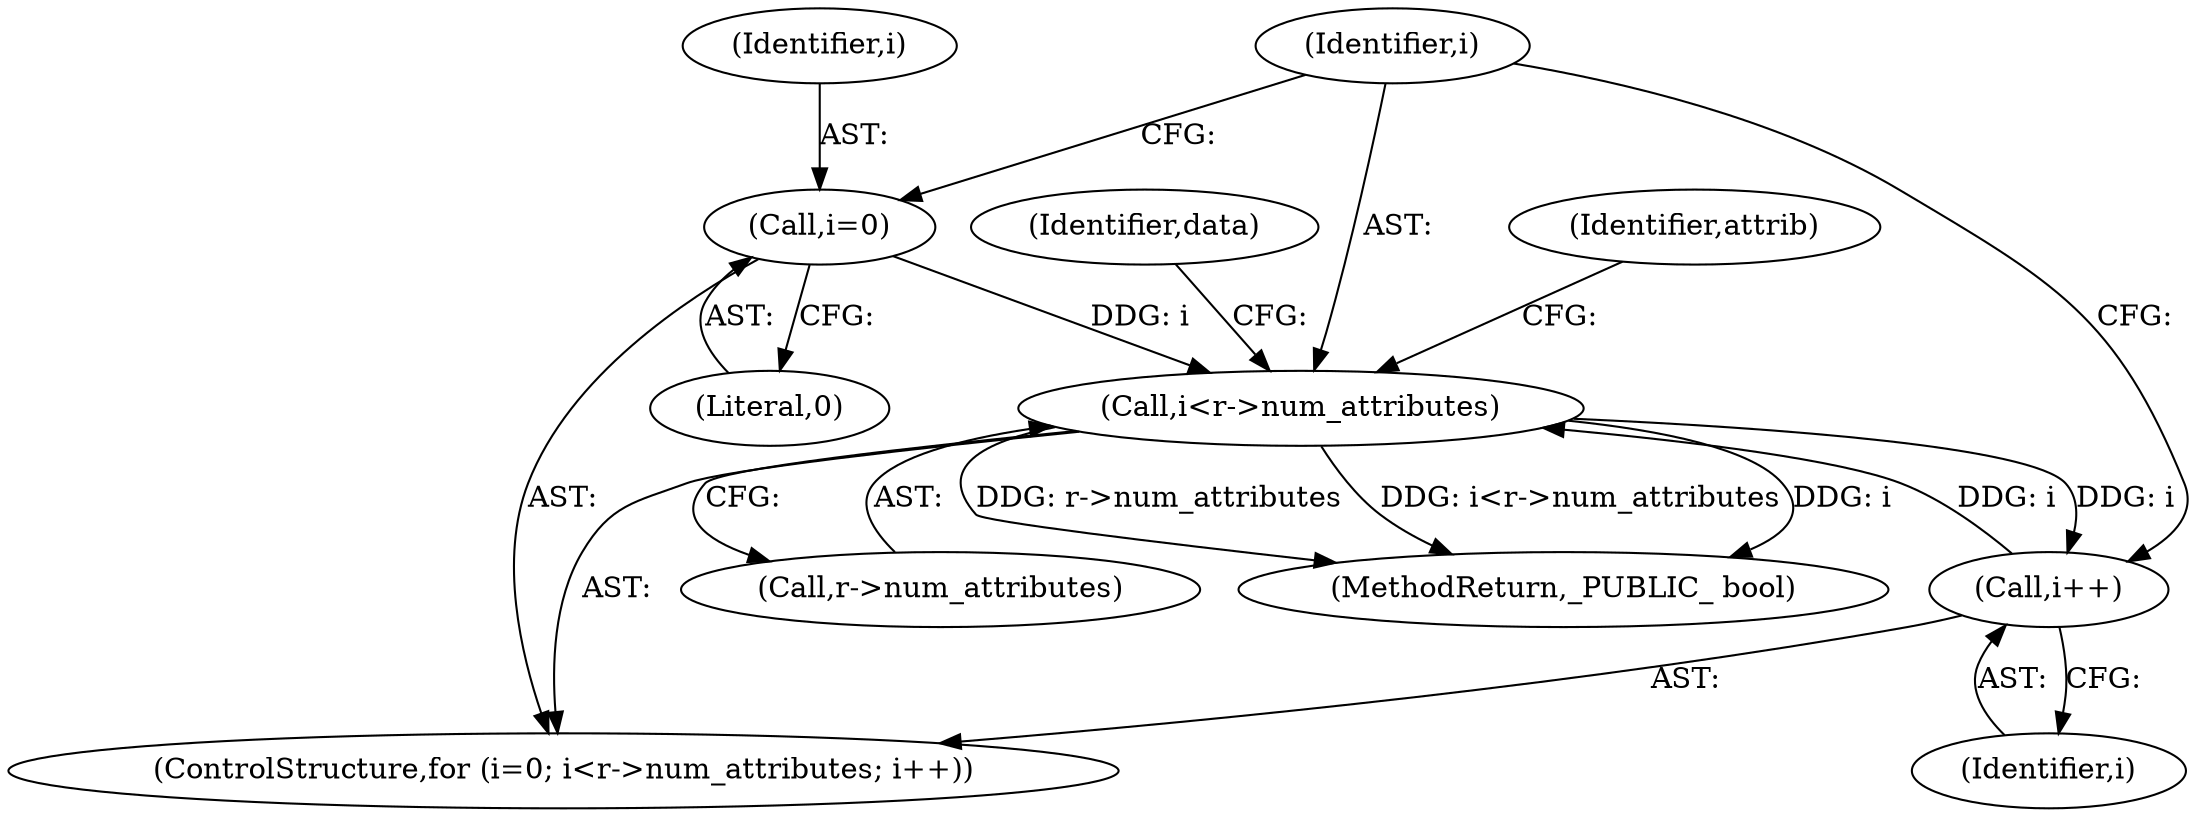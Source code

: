 digraph "0_samba_530d50a1abdcdf4d1775652d4c456c1274d83d8d@pointer" {
"1000711" [label="(Call,i<r->num_attributes)"];
"1000708" [label="(Call,i=0)"];
"1000716" [label="(Call,i++)"];
"1000711" [label="(Call,i<r->num_attributes)"];
"1000713" [label="(Call,r->num_attributes)"];
"1000781" [label="(Identifier,data)"];
"1000716" [label="(Call,i++)"];
"1000712" [label="(Identifier,i)"];
"1000709" [label="(Identifier,i)"];
"1000708" [label="(Call,i=0)"];
"1001320" [label="(MethodReturn,_PUBLIC_ bool)"];
"1000721" [label="(Identifier,attrib)"];
"1000710" [label="(Literal,0)"];
"1000717" [label="(Identifier,i)"];
"1000711" [label="(Call,i<r->num_attributes)"];
"1000707" [label="(ControlStructure,for (i=0; i<r->num_attributes; i++))"];
"1000711" -> "1000707"  [label="AST: "];
"1000711" -> "1000713"  [label="CFG: "];
"1000712" -> "1000711"  [label="AST: "];
"1000713" -> "1000711"  [label="AST: "];
"1000721" -> "1000711"  [label="CFG: "];
"1000781" -> "1000711"  [label="CFG: "];
"1000711" -> "1001320"  [label="DDG: i<r->num_attributes"];
"1000711" -> "1001320"  [label="DDG: i"];
"1000711" -> "1001320"  [label="DDG: r->num_attributes"];
"1000708" -> "1000711"  [label="DDG: i"];
"1000716" -> "1000711"  [label="DDG: i"];
"1000711" -> "1000716"  [label="DDG: i"];
"1000708" -> "1000707"  [label="AST: "];
"1000708" -> "1000710"  [label="CFG: "];
"1000709" -> "1000708"  [label="AST: "];
"1000710" -> "1000708"  [label="AST: "];
"1000712" -> "1000708"  [label="CFG: "];
"1000716" -> "1000707"  [label="AST: "];
"1000716" -> "1000717"  [label="CFG: "];
"1000717" -> "1000716"  [label="AST: "];
"1000712" -> "1000716"  [label="CFG: "];
}
